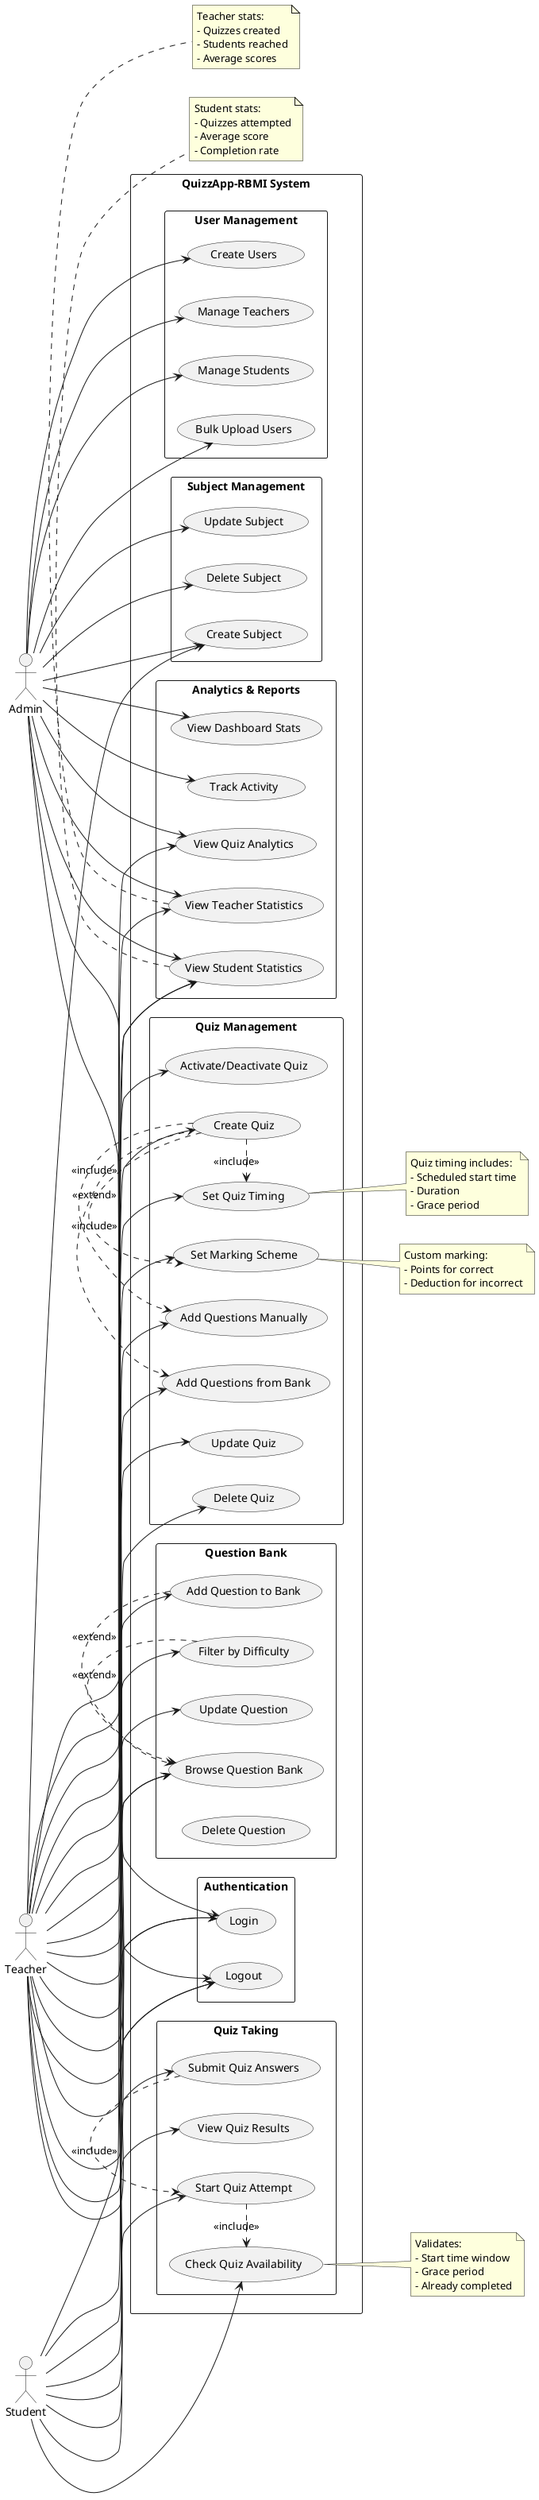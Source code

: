 @startuml Use Case Diagram

left to right direction

actor Admin as admin
actor Teacher as teacher
actor Student as student

rectangle "QuizzApp-RBMI System" {
  
  ' Admin Use Cases
  rectangle "User Management" {
    usecase (Create Users) as UC1
    usecase (Manage Teachers) as UC2
    usecase (Manage Students) as UC3
    usecase (Bulk Upload Users) as UC4
  }
  
  rectangle "Subject Management" {
    usecase (Create Subject) as UC5
    usecase (Update Subject) as UC6
    usecase (Delete Subject) as UC7
  }
  
  rectangle "Question Bank" {
    usecase (Add Question to Bank) as UC8
    usecase (Update Question) as UC9
    usecase (Delete Question) as UC10
    usecase (Browse Question Bank) as UC11
    usecase (Filter by Difficulty) as UC12
  }
  
  rectangle "Quiz Management" {
    usecase (Create Quiz) as UC13
    usecase (Set Quiz Timing) as UC14
    usecase (Set Marking Scheme) as UC15
    usecase (Add Questions Manually) as UC16
    usecase (Add Questions from Bank) as UC17
    usecase (Update Quiz) as UC18
    usecase (Delete Quiz) as UC19
    usecase (Activate/Deactivate Quiz) as UC20
  }
  
  rectangle "Quiz Taking" {
    usecase (Check Quiz Availability) as UC21
    usecase (Start Quiz Attempt) as UC22
    usecase (Submit Quiz Answers) as UC23
    usecase (View Quiz Results) as UC24
  }
  
  rectangle "Analytics & Reports" {
    usecase (View Dashboard Stats) as UC25
    usecase (View Teacher Statistics) as UC26
    usecase (View Student Statistics) as UC27
    usecase (View Quiz Analytics) as UC28
    usecase (Track Activity) as UC29
  }
  
  rectangle "Authentication" {
    usecase (Login) as UC30
    usecase (Logout) as UC31
  }
}

' Admin relationships
admin --> UC1
admin --> UC2
admin --> UC3
admin --> UC4
admin --> UC5
admin --> UC6
admin --> UC7
admin --> UC25
admin --> UC26
admin --> UC27
admin --> UC28
admin --> UC29

' Teacher relationships
teacher --> UC5
teacher --> UC8
teacher --> UC9
teacher --> UC11
teacher --> UC12
teacher --> UC13
teacher --> UC14
teacher --> UC15
teacher --> UC16
teacher --> UC17
teacher --> UC18
teacher --> UC19
teacher --> UC20
teacher --> UC26
teacher --> UC27
teacher --> UC28

' Student relationships
student --> UC11
student --> UC21
student --> UC22
student --> UC23
student --> UC24
student --> UC27

' All users
admin --> UC30
admin --> UC31
teacher --> UC30
teacher --> UC31
student --> UC30
student --> UC31

' Include relationships
UC13 .> UC14 : <<include>>
UC13 .> UC15 : <<include>>
UC13 .> UC16 : <<include>>
UC13 .> UC17 : <<extend>>

UC22 .> UC21 : <<include>>
UC23 .> UC22 : <<include>>

UC8 .> UC11 : <<extend>>
UC12 .> UC11 : <<extend>>

' Notes
note right of UC14
  Quiz timing includes:
  - Scheduled start time
  - Duration
  - Grace period
end note

note right of UC15
  Custom marking:
  - Points for correct
  - Deduction for incorrect
end note

note right of UC21
  Validates:
  - Start time window
  - Grace period
  - Already completed
end note

note bottom of UC26
  Teacher stats:
  - Quizzes created
  - Students reached
  - Average scores
end note

note bottom of UC27
  Student stats:
  - Quizzes attempted
  - Average score
  - Completion rate
end note

@enduml
